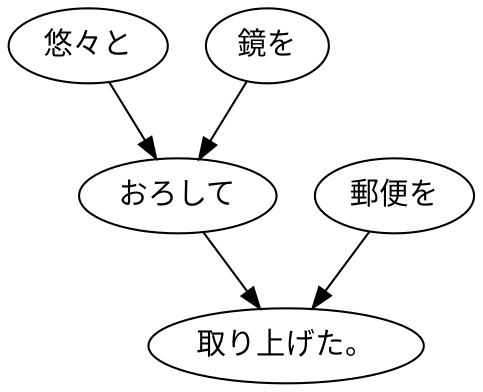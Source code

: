 digraph graph5756 {
	node0 [label="悠々と"];
	node1 [label="鏡を"];
	node2 [label="おろして"];
	node3 [label="郵便を"];
	node4 [label="取り上げた。"];
	node0 -> node2;
	node1 -> node2;
	node2 -> node4;
	node3 -> node4;
}
